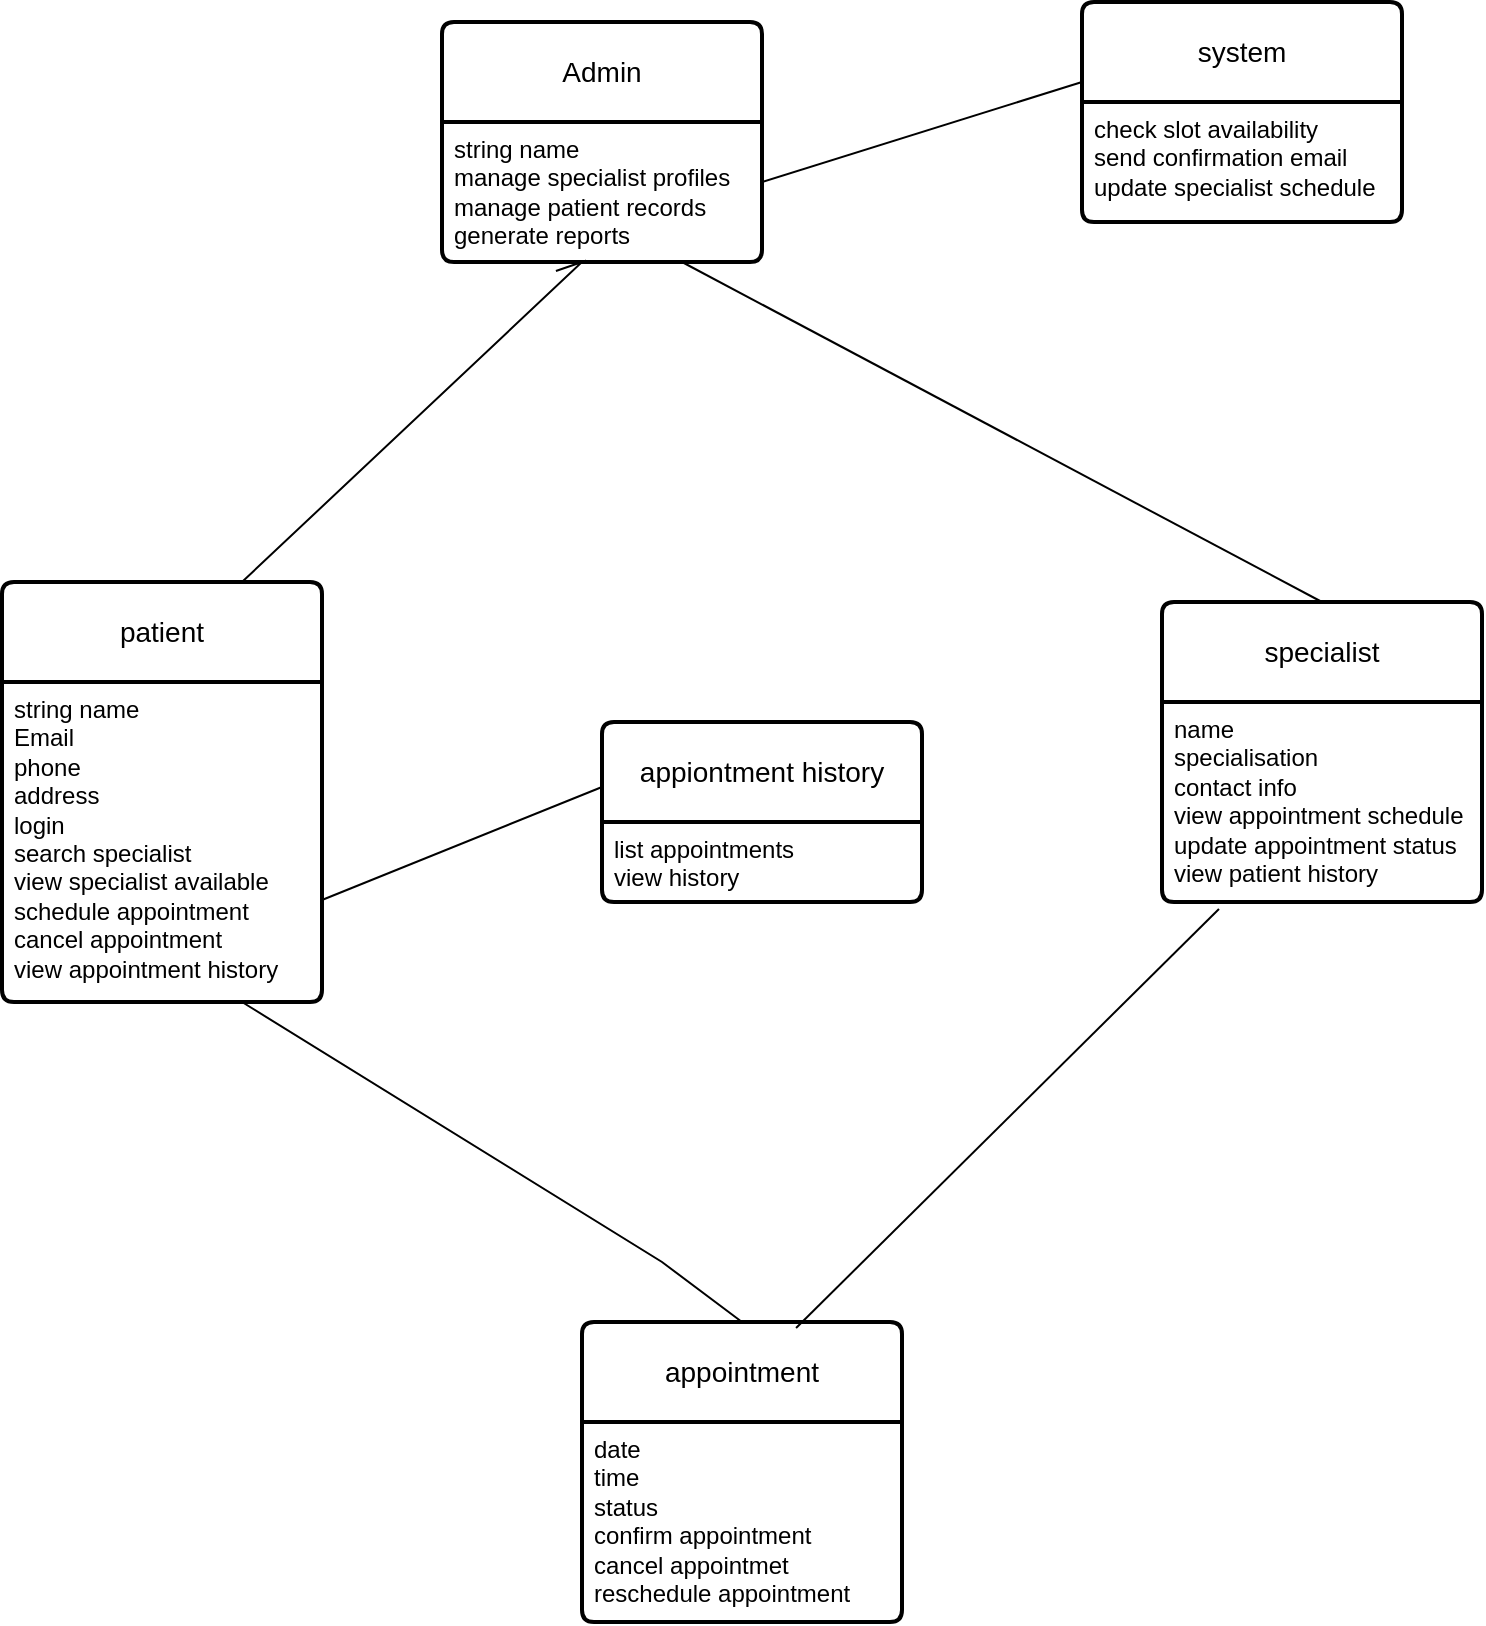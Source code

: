 <mxfile version="24.7.17">
  <diagram name="Page-1" id="4ouE0lJW33qnbvM47Kca">
    <mxGraphModel dx="1114" dy="665" grid="1" gridSize="10" guides="1" tooltips="1" connect="1" arrows="1" fold="1" page="1" pageScale="1" pageWidth="850" pageHeight="1100" math="0" shadow="0">
      <root>
        <mxCell id="0" />
        <mxCell id="1" parent="0" />
        <mxCell id="_wuLpioXhsmRqxH-oruJ-2" value="Admin" style="swimlane;childLayout=stackLayout;horizontal=1;startSize=50;horizontalStack=0;rounded=1;fontSize=14;fontStyle=0;strokeWidth=2;resizeParent=0;resizeLast=1;shadow=0;dashed=0;align=center;arcSize=4;whiteSpace=wrap;html=1;" vertex="1" parent="1">
          <mxGeometry x="300" y="160" width="160" height="120" as="geometry" />
        </mxCell>
        <mxCell id="_wuLpioXhsmRqxH-oruJ-3" value="string name&lt;div&gt;manage specialist profiles&lt;/div&gt;&lt;div&gt;manage patient records&lt;/div&gt;&lt;div&gt;generate reports&lt;/div&gt;" style="align=left;strokeColor=none;fillColor=none;spacingLeft=4;fontSize=12;verticalAlign=top;resizable=0;rotatable=0;part=1;html=1;" vertex="1" parent="_wuLpioXhsmRqxH-oruJ-2">
          <mxGeometry y="50" width="160" height="70" as="geometry" />
        </mxCell>
        <mxCell id="_wuLpioXhsmRqxH-oruJ-4" value="patient" style="swimlane;childLayout=stackLayout;horizontal=1;startSize=50;horizontalStack=0;rounded=1;fontSize=14;fontStyle=0;strokeWidth=2;resizeParent=0;resizeLast=1;shadow=0;dashed=0;align=center;arcSize=4;whiteSpace=wrap;html=1;" vertex="1" parent="1">
          <mxGeometry x="80" y="440" width="160" height="210" as="geometry" />
        </mxCell>
        <mxCell id="_wuLpioXhsmRqxH-oruJ-5" value="string name&lt;div&gt;Email&lt;/div&gt;&lt;div&gt;phone&lt;/div&gt;&lt;div&gt;address&lt;/div&gt;&lt;div&gt;login&lt;/div&gt;&lt;div&gt;search specialist&lt;/div&gt;&lt;div&gt;view specialist available&lt;/div&gt;&lt;div&gt;schedule appointment&lt;/div&gt;&lt;div&gt;cancel appointment&lt;/div&gt;&lt;div&gt;view appointment history&lt;/div&gt;" style="align=left;strokeColor=none;fillColor=none;spacingLeft=4;fontSize=12;verticalAlign=top;resizable=0;rotatable=0;part=1;html=1;" vertex="1" parent="_wuLpioXhsmRqxH-oruJ-4">
          <mxGeometry y="50" width="160" height="160" as="geometry" />
        </mxCell>
        <mxCell id="_wuLpioXhsmRqxH-oruJ-9" value="appointment" style="swimlane;childLayout=stackLayout;horizontal=1;startSize=50;horizontalStack=0;rounded=1;fontSize=14;fontStyle=0;strokeWidth=2;resizeParent=0;resizeLast=1;shadow=0;dashed=0;align=center;arcSize=4;whiteSpace=wrap;html=1;" vertex="1" parent="1">
          <mxGeometry x="370" y="810" width="160" height="150" as="geometry" />
        </mxCell>
        <mxCell id="_wuLpioXhsmRqxH-oruJ-10" value="date&lt;div&gt;time&lt;/div&gt;&lt;div&gt;status&lt;/div&gt;&lt;div&gt;confirm appointment&lt;/div&gt;&lt;div&gt;cancel appointmet&lt;/div&gt;&lt;div&gt;reschedule appointment&lt;/div&gt;" style="align=left;strokeColor=none;fillColor=none;spacingLeft=4;fontSize=12;verticalAlign=top;resizable=0;rotatable=0;part=1;html=1;" vertex="1" parent="_wuLpioXhsmRqxH-oruJ-9">
          <mxGeometry y="50" width="160" height="100" as="geometry" />
        </mxCell>
        <mxCell id="_wuLpioXhsmRqxH-oruJ-11" value="specialist" style="swimlane;childLayout=stackLayout;horizontal=1;startSize=50;horizontalStack=0;rounded=1;fontSize=14;fontStyle=0;strokeWidth=2;resizeParent=0;resizeLast=1;shadow=0;dashed=0;align=center;arcSize=4;whiteSpace=wrap;html=1;" vertex="1" parent="1">
          <mxGeometry x="660" y="450" width="160" height="150" as="geometry" />
        </mxCell>
        <mxCell id="_wuLpioXhsmRqxH-oruJ-12" value="name&lt;div&gt;specialisation&lt;/div&gt;&lt;div&gt;contact info&lt;/div&gt;&lt;div&gt;view appointment schedule&lt;/div&gt;&lt;div&gt;update appointment status&lt;/div&gt;&lt;div&gt;view patient history&lt;/div&gt;" style="align=left;strokeColor=none;fillColor=none;spacingLeft=4;fontSize=12;verticalAlign=top;resizable=0;rotatable=0;part=1;html=1;" vertex="1" parent="_wuLpioXhsmRqxH-oruJ-11">
          <mxGeometry y="50" width="160" height="100" as="geometry" />
        </mxCell>
        <mxCell id="_wuLpioXhsmRqxH-oruJ-13" value="system" style="swimlane;childLayout=stackLayout;horizontal=1;startSize=50;horizontalStack=0;rounded=1;fontSize=14;fontStyle=0;strokeWidth=2;resizeParent=0;resizeLast=1;shadow=0;dashed=0;align=center;arcSize=4;whiteSpace=wrap;html=1;" vertex="1" parent="1">
          <mxGeometry x="620" y="150" width="160" height="110" as="geometry" />
        </mxCell>
        <mxCell id="_wuLpioXhsmRqxH-oruJ-14" value="check slot availability&lt;div&gt;send confirmation email&lt;/div&gt;&lt;div&gt;update specialist schedule&lt;/div&gt;&lt;div&gt;&lt;br&gt;&lt;/div&gt;" style="align=left;strokeColor=none;fillColor=none;spacingLeft=4;fontSize=12;verticalAlign=top;resizable=0;rotatable=0;part=1;html=1;" vertex="1" parent="_wuLpioXhsmRqxH-oruJ-13">
          <mxGeometry y="50" width="160" height="60" as="geometry" />
        </mxCell>
        <mxCell id="_wuLpioXhsmRqxH-oruJ-15" value="appiontment history" style="swimlane;childLayout=stackLayout;horizontal=1;startSize=50;horizontalStack=0;rounded=1;fontSize=14;fontStyle=0;strokeWidth=2;resizeParent=0;resizeLast=1;shadow=0;dashed=0;align=center;arcSize=4;whiteSpace=wrap;html=1;" vertex="1" parent="1">
          <mxGeometry x="380" y="510" width="160" height="90" as="geometry" />
        </mxCell>
        <mxCell id="_wuLpioXhsmRqxH-oruJ-16" value="list appointments&amp;nbsp;&lt;div&gt;view history&lt;/div&gt;" style="align=left;strokeColor=none;fillColor=none;spacingLeft=4;fontSize=12;verticalAlign=top;resizable=0;rotatable=0;part=1;html=1;" vertex="1" parent="_wuLpioXhsmRqxH-oruJ-15">
          <mxGeometry y="50" width="160" height="40" as="geometry" />
        </mxCell>
        <mxCell id="_wuLpioXhsmRqxH-oruJ-18" value="" style="endArrow=none;html=1;rounded=0;entryX=0.356;entryY=1.064;entryDx=0;entryDy=0;entryPerimeter=0;exitX=0.75;exitY=0;exitDx=0;exitDy=0;" edge="1" parent="1" source="_wuLpioXhsmRqxH-oruJ-4" target="_wuLpioXhsmRqxH-oruJ-3">
          <mxGeometry relative="1" as="geometry">
            <mxPoint x="220" y="400" as="sourcePoint" />
            <mxPoint x="380" y="400" as="targetPoint" />
            <Array as="points">
              <mxPoint x="370" y="280" />
            </Array>
          </mxGeometry>
        </mxCell>
        <mxCell id="_wuLpioXhsmRqxH-oruJ-20" value="" style="endArrow=none;html=1;rounded=0;entryX=0.5;entryY=0;entryDx=0;entryDy=0;exitX=0.75;exitY=1;exitDx=0;exitDy=0;" edge="1" parent="1" source="_wuLpioXhsmRqxH-oruJ-5" target="_wuLpioXhsmRqxH-oruJ-9">
          <mxGeometry relative="1" as="geometry">
            <mxPoint x="150" y="670" as="sourcePoint" />
            <mxPoint x="310" y="670" as="targetPoint" />
            <Array as="points">
              <mxPoint x="410" y="780" />
            </Array>
          </mxGeometry>
        </mxCell>
        <mxCell id="_wuLpioXhsmRqxH-oruJ-22" value="" style="endArrow=none;html=1;rounded=0;entryX=0.669;entryY=0.02;entryDx=0;entryDy=0;exitX=0.178;exitY=1.035;exitDx=0;exitDy=0;exitPerimeter=0;entryPerimeter=0;" edge="1" parent="1" source="_wuLpioXhsmRqxH-oruJ-12" target="_wuLpioXhsmRqxH-oruJ-9">
          <mxGeometry relative="1" as="geometry">
            <mxPoint x="580" y="590" as="sourcePoint" />
            <mxPoint x="690" y="790" as="targetPoint" />
          </mxGeometry>
        </mxCell>
        <mxCell id="_wuLpioXhsmRqxH-oruJ-24" value="" style="endArrow=none;html=1;rounded=0;exitX=0.75;exitY=1;exitDx=0;exitDy=0;" edge="1" parent="1">
          <mxGeometry relative="1" as="geometry">
            <mxPoint x="460" y="240" as="sourcePoint" />
            <mxPoint x="620" y="190" as="targetPoint" />
          </mxGeometry>
        </mxCell>
        <mxCell id="_wuLpioXhsmRqxH-oruJ-25" value="" style="endArrow=none;html=1;rounded=0;entryX=0.75;entryY=1;entryDx=0;entryDy=0;exitX=0.5;exitY=0;exitDx=0;exitDy=0;" edge="1" parent="1" source="_wuLpioXhsmRqxH-oruJ-11" target="_wuLpioXhsmRqxH-oruJ-3">
          <mxGeometry relative="1" as="geometry">
            <mxPoint x="559" y="230" as="sourcePoint" />
            <mxPoint x="292" y="588" as="targetPoint" />
          </mxGeometry>
        </mxCell>
        <mxCell id="_wuLpioXhsmRqxH-oruJ-26" value="" style="endArrow=none;html=1;rounded=0;entryX=0.669;entryY=0.02;entryDx=0;entryDy=0;exitX=0;exitY=0.361;exitDx=0;exitDy=0;exitPerimeter=0;entryPerimeter=0;" edge="1" parent="1" source="_wuLpioXhsmRqxH-oruJ-15">
          <mxGeometry relative="1" as="geometry">
            <mxPoint x="451" y="390" as="sourcePoint" />
            <mxPoint x="240" y="599" as="targetPoint" />
          </mxGeometry>
        </mxCell>
      </root>
    </mxGraphModel>
  </diagram>
</mxfile>
